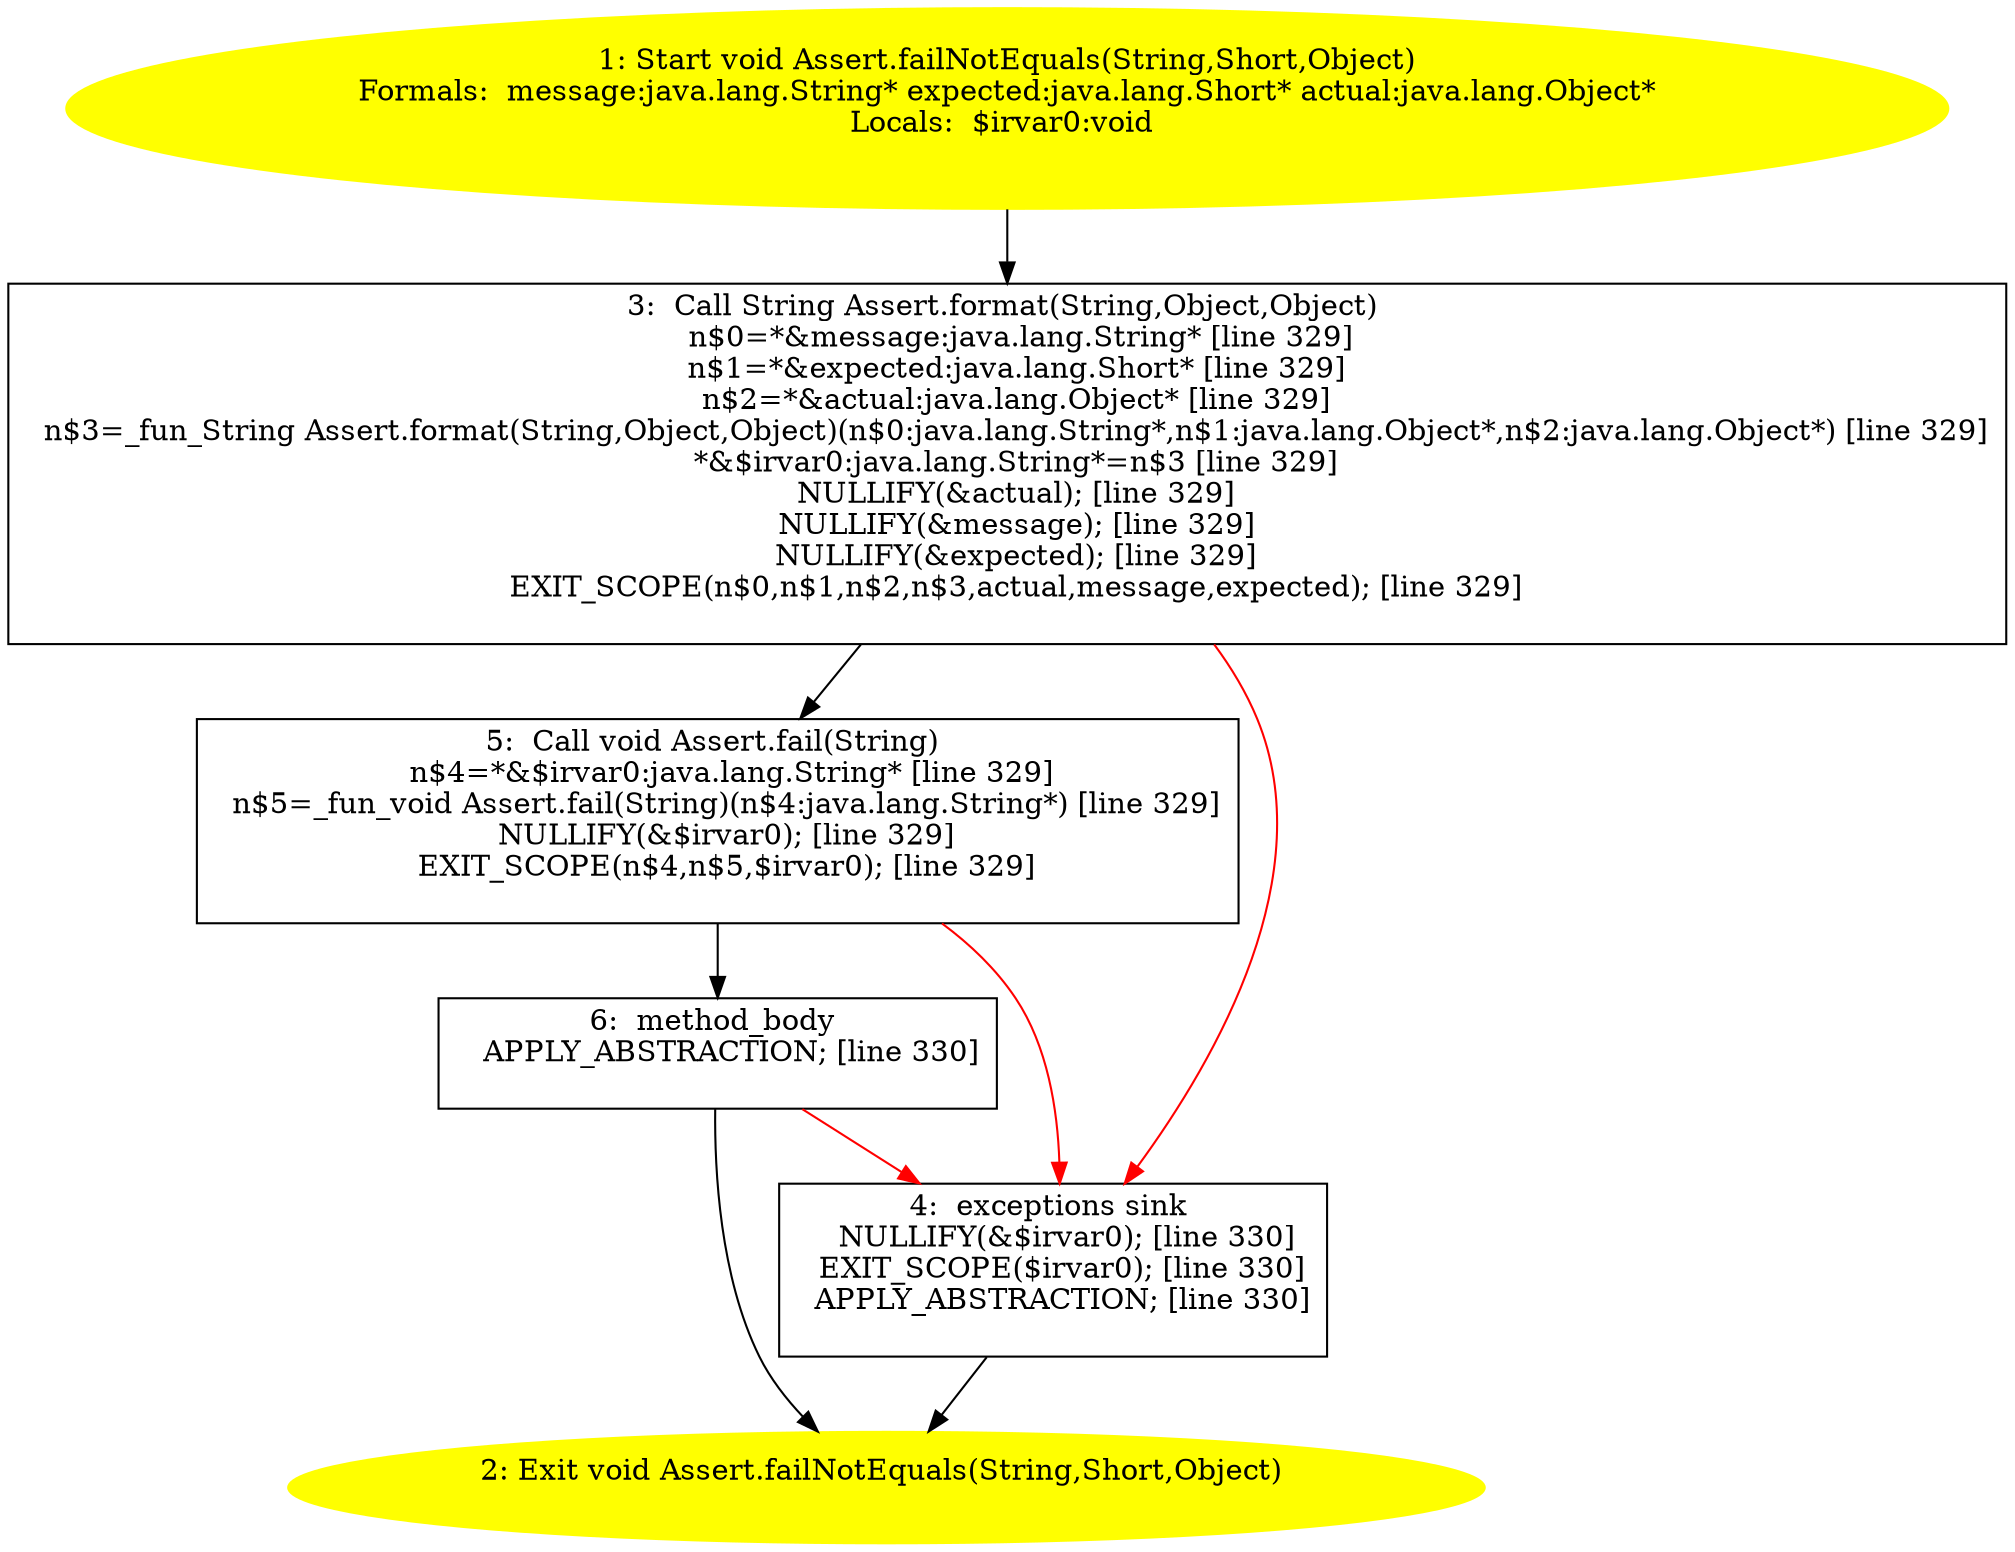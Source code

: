 /* @generated */
digraph cfg {
"junit.framework.Assert.failNotEquals(java.lang.String,java.lang.Short,java.lang.Object):void.9f7eb134a1cc0881c39e3746a1f313c9_1" [label="1: Start void Assert.failNotEquals(String,Short,Object)\nFormals:  message:java.lang.String* expected:java.lang.Short* actual:java.lang.Object*\nLocals:  $irvar0:void \n  " color=yellow style=filled]
	

	 "junit.framework.Assert.failNotEquals(java.lang.String,java.lang.Short,java.lang.Object):void.9f7eb134a1cc0881c39e3746a1f313c9_1" -> "junit.framework.Assert.failNotEquals(java.lang.String,java.lang.Short,java.lang.Object):void.9f7eb134a1cc0881c39e3746a1f313c9_3" ;
"junit.framework.Assert.failNotEquals(java.lang.String,java.lang.Short,java.lang.Object):void.9f7eb134a1cc0881c39e3746a1f313c9_2" [label="2: Exit void Assert.failNotEquals(String,Short,Object) \n  " color=yellow style=filled]
	

"junit.framework.Assert.failNotEquals(java.lang.String,java.lang.Short,java.lang.Object):void.9f7eb134a1cc0881c39e3746a1f313c9_3" [label="3:  Call String Assert.format(String,Object,Object) \n   n$0=*&message:java.lang.String* [line 329]\n  n$1=*&expected:java.lang.Short* [line 329]\n  n$2=*&actual:java.lang.Object* [line 329]\n  n$3=_fun_String Assert.format(String,Object,Object)(n$0:java.lang.String*,n$1:java.lang.Object*,n$2:java.lang.Object*) [line 329]\n  *&$irvar0:java.lang.String*=n$3 [line 329]\n  NULLIFY(&actual); [line 329]\n  NULLIFY(&message); [line 329]\n  NULLIFY(&expected); [line 329]\n  EXIT_SCOPE(n$0,n$1,n$2,n$3,actual,message,expected); [line 329]\n " shape="box"]
	

	 "junit.framework.Assert.failNotEquals(java.lang.String,java.lang.Short,java.lang.Object):void.9f7eb134a1cc0881c39e3746a1f313c9_3" -> "junit.framework.Assert.failNotEquals(java.lang.String,java.lang.Short,java.lang.Object):void.9f7eb134a1cc0881c39e3746a1f313c9_5" ;
	 "junit.framework.Assert.failNotEquals(java.lang.String,java.lang.Short,java.lang.Object):void.9f7eb134a1cc0881c39e3746a1f313c9_3" -> "junit.framework.Assert.failNotEquals(java.lang.String,java.lang.Short,java.lang.Object):void.9f7eb134a1cc0881c39e3746a1f313c9_4" [color="red" ];
"junit.framework.Assert.failNotEquals(java.lang.String,java.lang.Short,java.lang.Object):void.9f7eb134a1cc0881c39e3746a1f313c9_4" [label="4:  exceptions sink \n   NULLIFY(&$irvar0); [line 330]\n  EXIT_SCOPE($irvar0); [line 330]\n  APPLY_ABSTRACTION; [line 330]\n " shape="box"]
	

	 "junit.framework.Assert.failNotEquals(java.lang.String,java.lang.Short,java.lang.Object):void.9f7eb134a1cc0881c39e3746a1f313c9_4" -> "junit.framework.Assert.failNotEquals(java.lang.String,java.lang.Short,java.lang.Object):void.9f7eb134a1cc0881c39e3746a1f313c9_2" ;
"junit.framework.Assert.failNotEquals(java.lang.String,java.lang.Short,java.lang.Object):void.9f7eb134a1cc0881c39e3746a1f313c9_5" [label="5:  Call void Assert.fail(String) \n   n$4=*&$irvar0:java.lang.String* [line 329]\n  n$5=_fun_void Assert.fail(String)(n$4:java.lang.String*) [line 329]\n  NULLIFY(&$irvar0); [line 329]\n  EXIT_SCOPE(n$4,n$5,$irvar0); [line 329]\n " shape="box"]
	

	 "junit.framework.Assert.failNotEquals(java.lang.String,java.lang.Short,java.lang.Object):void.9f7eb134a1cc0881c39e3746a1f313c9_5" -> "junit.framework.Assert.failNotEquals(java.lang.String,java.lang.Short,java.lang.Object):void.9f7eb134a1cc0881c39e3746a1f313c9_6" ;
	 "junit.framework.Assert.failNotEquals(java.lang.String,java.lang.Short,java.lang.Object):void.9f7eb134a1cc0881c39e3746a1f313c9_5" -> "junit.framework.Assert.failNotEquals(java.lang.String,java.lang.Short,java.lang.Object):void.9f7eb134a1cc0881c39e3746a1f313c9_4" [color="red" ];
"junit.framework.Assert.failNotEquals(java.lang.String,java.lang.Short,java.lang.Object):void.9f7eb134a1cc0881c39e3746a1f313c9_6" [label="6:  method_body \n   APPLY_ABSTRACTION; [line 330]\n " shape="box"]
	

	 "junit.framework.Assert.failNotEquals(java.lang.String,java.lang.Short,java.lang.Object):void.9f7eb134a1cc0881c39e3746a1f313c9_6" -> "junit.framework.Assert.failNotEquals(java.lang.String,java.lang.Short,java.lang.Object):void.9f7eb134a1cc0881c39e3746a1f313c9_2" ;
	 "junit.framework.Assert.failNotEquals(java.lang.String,java.lang.Short,java.lang.Object):void.9f7eb134a1cc0881c39e3746a1f313c9_6" -> "junit.framework.Assert.failNotEquals(java.lang.String,java.lang.Short,java.lang.Object):void.9f7eb134a1cc0881c39e3746a1f313c9_4" [color="red" ];
}
